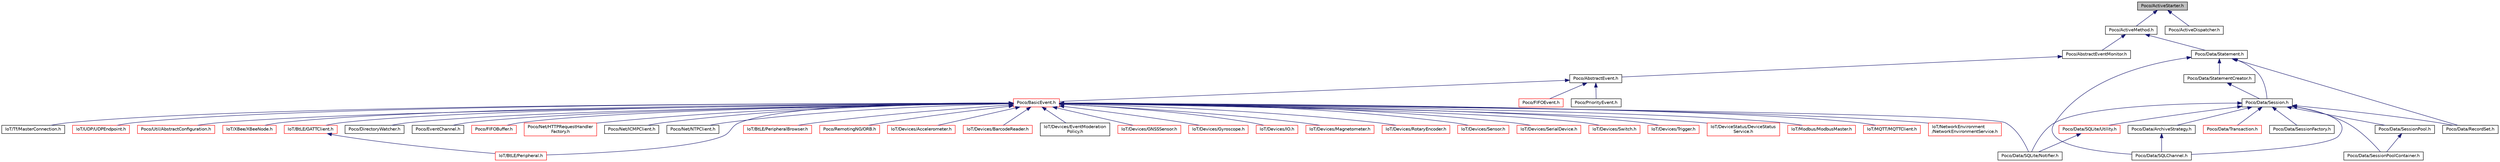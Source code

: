 digraph "Poco/ActiveStarter.h"
{
 // LATEX_PDF_SIZE
  edge [fontname="Helvetica",fontsize="10",labelfontname="Helvetica",labelfontsize="10"];
  node [fontname="Helvetica",fontsize="10",shape=record];
  Node1 [label="Poco/ActiveStarter.h",height=0.2,width=0.4,color="black", fillcolor="grey75", style="filled", fontcolor="black",tooltip=" "];
  Node1 -> Node2 [dir="back",color="midnightblue",fontsize="10",style="solid",fontname="Helvetica"];
  Node2 [label="Poco/ActiveMethod.h",height=0.2,width=0.4,color="black", fillcolor="white", style="filled",URL="$ActiveMethod_8h.html",tooltip=" "];
  Node2 -> Node3 [dir="back",color="midnightblue",fontsize="10",style="solid",fontname="Helvetica"];
  Node3 [label="Poco/AbstractEventMonitor.h",height=0.2,width=0.4,color="black", fillcolor="white", style="filled",URL="$AbstractEventMonitor_8h.html",tooltip=" "];
  Node3 -> Node4 [dir="back",color="midnightblue",fontsize="10",style="solid",fontname="Helvetica"];
  Node4 [label="Poco/AbstractEvent.h",height=0.2,width=0.4,color="black", fillcolor="white", style="filled",URL="$AbstractEvent_8h.html",tooltip=" "];
  Node4 -> Node5 [dir="back",color="midnightblue",fontsize="10",style="solid",fontname="Helvetica"];
  Node5 [label="Poco/BasicEvent.h",height=0.2,width=0.4,color="red", fillcolor="white", style="filled",URL="$BasicEvent_8h.html",tooltip=" "];
  Node5 -> Node6 [dir="back",color="midnightblue",fontsize="10",style="solid",fontname="Helvetica"];
  Node6 [label="IoT/BtLE/GATTClient.h",height=0.2,width=0.4,color="red", fillcolor="white", style="filled",URL="$GATTClient_8h.html",tooltip=" "];
  Node6 -> Node7 [dir="back",color="midnightblue",fontsize="10",style="solid",fontname="Helvetica"];
  Node7 [label="IoT/BtLE/Peripheral.h",height=0.2,width=0.4,color="red", fillcolor="white", style="filled",URL="$Peripheral_8h.html",tooltip=" "];
  Node5 -> Node7 [dir="back",color="midnightblue",fontsize="10",style="solid",fontname="Helvetica"];
  Node5 -> Node21 [dir="back",color="midnightblue",fontsize="10",style="solid",fontname="Helvetica"];
  Node21 [label="IoT/BtLE/PeripheralBrowser.h",height=0.2,width=0.4,color="red", fillcolor="white", style="filled",URL="$PeripheralBrowser_8h.html",tooltip=" "];
  Node5 -> Node29 [dir="back",color="midnightblue",fontsize="10",style="solid",fontname="Helvetica"];
  Node29 [label="Poco/RemotingNG/ORB.h",height=0.2,width=0.4,color="red", fillcolor="white", style="filled",URL="$ORB_8h.html",tooltip=" "];
  Node5 -> Node52 [dir="back",color="midnightblue",fontsize="10",style="solid",fontname="Helvetica"];
  Node52 [label="IoT/Devices/Accelerometer.h",height=0.2,width=0.4,color="red", fillcolor="white", style="filled",URL="$Accelerometer_8h.html",tooltip=" "];
  Node5 -> Node59 [dir="back",color="midnightblue",fontsize="10",style="solid",fontname="Helvetica"];
  Node59 [label="IoT/Devices/BarcodeReader.h",height=0.2,width=0.4,color="red", fillcolor="white", style="filled",URL="$BarcodeReader_8h.html",tooltip=" "];
  Node5 -> Node66 [dir="back",color="midnightblue",fontsize="10",style="solid",fontname="Helvetica"];
  Node66 [label="IoT/Devices/EventModeration\lPolicy.h",height=0.2,width=0.4,color="black", fillcolor="white", style="filled",URL="$EventModerationPolicy_8h.html",tooltip=" "];
  Node5 -> Node67 [dir="back",color="midnightblue",fontsize="10",style="solid",fontname="Helvetica"];
  Node67 [label="IoT/Devices/GNSSSensor.h",height=0.2,width=0.4,color="red", fillcolor="white", style="filled",URL="$GNSSSensor_8h.html",tooltip=" "];
  Node5 -> Node76 [dir="back",color="midnightblue",fontsize="10",style="solid",fontname="Helvetica"];
  Node76 [label="IoT/Devices/Gyroscope.h",height=0.2,width=0.4,color="red", fillcolor="white", style="filled",URL="$Gyroscope_8h.html",tooltip=" "];
  Node5 -> Node83 [dir="back",color="midnightblue",fontsize="10",style="solid",fontname="Helvetica"];
  Node83 [label="IoT/Devices/IO.h",height=0.2,width=0.4,color="red", fillcolor="white", style="filled",URL="$IO_8h.html",tooltip=" "];
  Node5 -> Node88 [dir="back",color="midnightblue",fontsize="10",style="solid",fontname="Helvetica"];
  Node88 [label="IoT/Devices/Magnetometer.h",height=0.2,width=0.4,color="red", fillcolor="white", style="filled",URL="$Magnetometer_8h.html",tooltip=" "];
  Node5 -> Node95 [dir="back",color="midnightblue",fontsize="10",style="solid",fontname="Helvetica"];
  Node95 [label="IoT/Devices/RotaryEncoder.h",height=0.2,width=0.4,color="red", fillcolor="white", style="filled",URL="$RotaryEncoder_8h.html",tooltip=" "];
  Node5 -> Node100 [dir="back",color="midnightblue",fontsize="10",style="solid",fontname="Helvetica"];
  Node100 [label="IoT/Devices/Sensor.h",height=0.2,width=0.4,color="red", fillcolor="white", style="filled",URL="$Sensor_8h.html",tooltip=" "];
  Node5 -> Node105 [dir="back",color="midnightblue",fontsize="10",style="solid",fontname="Helvetica"];
  Node105 [label="IoT/Devices/SerialDevice.h",height=0.2,width=0.4,color="red", fillcolor="white", style="filled",URL="$SerialDevice_8h.html",tooltip=" "];
  Node5 -> Node110 [dir="back",color="midnightblue",fontsize="10",style="solid",fontname="Helvetica"];
  Node110 [label="IoT/Devices/Switch.h",height=0.2,width=0.4,color="red", fillcolor="white", style="filled",URL="$Switch_8h.html",tooltip=" "];
  Node5 -> Node115 [dir="back",color="midnightblue",fontsize="10",style="solid",fontname="Helvetica"];
  Node115 [label="IoT/Devices/Trigger.h",height=0.2,width=0.4,color="red", fillcolor="white", style="filled",URL="$Trigger_8h.html",tooltip=" "];
  Node5 -> Node120 [dir="back",color="midnightblue",fontsize="10",style="solid",fontname="Helvetica"];
  Node120 [label="IoT/DeviceStatus/DeviceStatus\lService.h",height=0.2,width=0.4,color="red", fillcolor="white", style="filled",URL="$DeviceStatusService_8h.html",tooltip=" "];
  Node5 -> Node131 [dir="back",color="midnightblue",fontsize="10",style="solid",fontname="Helvetica"];
  Node131 [label="IoT/Modbus/ModbusMaster.h",height=0.2,width=0.4,color="red", fillcolor="white", style="filled",URL="$ModbusMaster_8h.html",tooltip=" "];
  Node5 -> Node193 [dir="back",color="midnightblue",fontsize="10",style="solid",fontname="Helvetica"];
  Node193 [label="IoT/MQTT/MQTTClient.h",height=0.2,width=0.4,color="red", fillcolor="white", style="filled",URL="$MQTTClient_8h.html",tooltip=" "];
  Node5 -> Node220 [dir="back",color="midnightblue",fontsize="10",style="solid",fontname="Helvetica"];
  Node220 [label="IoT/NetworkEnvironment\l/NetworkEnvironmentService.h",height=0.2,width=0.4,color="red", fillcolor="white", style="filled",URL="$NetworkEnvironmentService_8h.html",tooltip=" "];
  Node5 -> Node230 [dir="back",color="midnightblue",fontsize="10",style="solid",fontname="Helvetica"];
  Node230 [label="IoT/Tf/MasterConnection.h",height=0.2,width=0.4,color="black", fillcolor="white", style="filled",URL="$MasterConnection_8h.html",tooltip=" "];
  Node5 -> Node231 [dir="back",color="midnightblue",fontsize="10",style="solid",fontname="Helvetica"];
  Node231 [label="IoT/UDP/UDPEndpoint.h",height=0.2,width=0.4,color="red", fillcolor="white", style="filled",URL="$UDPEndpoint_8h.html",tooltip=" "];
  Node5 -> Node241 [dir="back",color="midnightblue",fontsize="10",style="solid",fontname="Helvetica"];
  Node241 [label="Poco/Util/AbstractConfiguration.h",height=0.2,width=0.4,color="red", fillcolor="white", style="filled",URL="$AbstractConfiguration_8h.html",tooltip=" "];
  Node5 -> Node287 [dir="back",color="midnightblue",fontsize="10",style="solid",fontname="Helvetica"];
  Node287 [label="IoT/XBee/XBeeNode.h",height=0.2,width=0.4,color="red", fillcolor="white", style="filled",URL="$XBeeNode_8h.html",tooltip=" "];
  Node5 -> Node325 [dir="back",color="midnightblue",fontsize="10",style="solid",fontname="Helvetica"];
  Node325 [label="Poco/Data/SQLite/Notifier.h",height=0.2,width=0.4,color="black", fillcolor="white", style="filled",URL="$Notifier_8h.html",tooltip=" "];
  Node5 -> Node326 [dir="back",color="midnightblue",fontsize="10",style="solid",fontname="Helvetica"];
  Node326 [label="Poco/DirectoryWatcher.h",height=0.2,width=0.4,color="black", fillcolor="white", style="filled",URL="$DirectoryWatcher_8h.html",tooltip=" "];
  Node5 -> Node327 [dir="back",color="midnightblue",fontsize="10",style="solid",fontname="Helvetica"];
  Node327 [label="Poco/EventChannel.h",height=0.2,width=0.4,color="black", fillcolor="white", style="filled",URL="$EventChannel_8h.html",tooltip=" "];
  Node5 -> Node328 [dir="back",color="midnightblue",fontsize="10",style="solid",fontname="Helvetica"];
  Node328 [label="Poco/FIFOBuffer.h",height=0.2,width=0.4,color="red", fillcolor="white", style="filled",URL="$FIFOBuffer_8h.html",tooltip=" "];
  Node5 -> Node372 [dir="back",color="midnightblue",fontsize="10",style="solid",fontname="Helvetica"];
  Node372 [label="Poco/Net/HTTPRequestHandler\lFactory.h",height=0.2,width=0.4,color="red", fillcolor="white", style="filled",URL="$HTTPRequestHandlerFactory_8h.html",tooltip=" "];
  Node5 -> Node374 [dir="back",color="midnightblue",fontsize="10",style="solid",fontname="Helvetica"];
  Node374 [label="Poco/Net/ICMPClient.h",height=0.2,width=0.4,color="black", fillcolor="white", style="filled",URL="$ICMPClient_8h.html",tooltip=" "];
  Node5 -> Node375 [dir="back",color="midnightblue",fontsize="10",style="solid",fontname="Helvetica"];
  Node375 [label="Poco/Net/NTPClient.h",height=0.2,width=0.4,color="black", fillcolor="white", style="filled",URL="$NTPClient_8h.html",tooltip=" "];
  Node4 -> Node377 [dir="back",color="midnightblue",fontsize="10",style="solid",fontname="Helvetica"];
  Node377 [label="Poco/FIFOEvent.h",height=0.2,width=0.4,color="red", fillcolor="white", style="filled",URL="$FIFOEvent_8h.html",tooltip=" "];
  Node4 -> Node392 [dir="back",color="midnightblue",fontsize="10",style="solid",fontname="Helvetica"];
  Node392 [label="Poco/PriorityEvent.h",height=0.2,width=0.4,color="black", fillcolor="white", style="filled",URL="$PriorityEvent_8h.html",tooltip=" "];
  Node2 -> Node393 [dir="back",color="midnightblue",fontsize="10",style="solid",fontname="Helvetica"];
  Node393 [label="Poco/Data/Statement.h",height=0.2,width=0.4,color="black", fillcolor="white", style="filled",URL="$Statement_8h.html",tooltip=" "];
  Node393 -> Node394 [dir="back",color="midnightblue",fontsize="10",style="solid",fontname="Helvetica"];
  Node394 [label="Poco/Data/Session.h",height=0.2,width=0.4,color="black", fillcolor="white", style="filled",URL="$Data_2Session_8h.html",tooltip=" "];
  Node394 -> Node395 [dir="back",color="midnightblue",fontsize="10",style="solid",fontname="Helvetica"];
  Node395 [label="Poco/Data/ArchiveStrategy.h",height=0.2,width=0.4,color="black", fillcolor="white", style="filled",URL="$Data_2ArchiveStrategy_8h.html",tooltip=" "];
  Node395 -> Node396 [dir="back",color="midnightblue",fontsize="10",style="solid",fontname="Helvetica"];
  Node396 [label="Poco/Data/SQLChannel.h",height=0.2,width=0.4,color="black", fillcolor="white", style="filled",URL="$SQLChannel_8h.html",tooltip=" "];
  Node394 -> Node397 [dir="back",color="midnightblue",fontsize="10",style="solid",fontname="Helvetica"];
  Node397 [label="Poco/Data/Transaction.h",height=0.2,width=0.4,color="red", fillcolor="white", style="filled",URL="$Transaction_8h.html",tooltip=" "];
  Node394 -> Node399 [dir="back",color="midnightblue",fontsize="10",style="solid",fontname="Helvetica"];
  Node399 [label="Poco/Data/RecordSet.h",height=0.2,width=0.4,color="black", fillcolor="white", style="filled",URL="$RecordSet_8h.html",tooltip=" "];
  Node394 -> Node400 [dir="back",color="midnightblue",fontsize="10",style="solid",fontname="Helvetica"];
  Node400 [label="Poco/Data/SessionFactory.h",height=0.2,width=0.4,color="black", fillcolor="white", style="filled",URL="$SessionFactory_8h.html",tooltip=" "];
  Node394 -> Node401 [dir="back",color="midnightblue",fontsize="10",style="solid",fontname="Helvetica"];
  Node401 [label="Poco/Data/SessionPool.h",height=0.2,width=0.4,color="black", fillcolor="white", style="filled",URL="$SessionPool_8h.html",tooltip=" "];
  Node401 -> Node402 [dir="back",color="midnightblue",fontsize="10",style="solid",fontname="Helvetica"];
  Node402 [label="Poco/Data/SessionPoolContainer.h",height=0.2,width=0.4,color="black", fillcolor="white", style="filled",URL="$SessionPoolContainer_8h.html",tooltip=" "];
  Node394 -> Node402 [dir="back",color="midnightblue",fontsize="10",style="solid",fontname="Helvetica"];
  Node394 -> Node396 [dir="back",color="midnightblue",fontsize="10",style="solid",fontname="Helvetica"];
  Node394 -> Node403 [dir="back",color="midnightblue",fontsize="10",style="solid",fontname="Helvetica"];
  Node403 [label="Poco/Data/SQLite/Utility.h",height=0.2,width=0.4,color="red", fillcolor="white", style="filled",URL="$Data_2SQLite_2Utility_8h.html",tooltip=" "];
  Node403 -> Node325 [dir="back",color="midnightblue",fontsize="10",style="solid",fontname="Helvetica"];
  Node394 -> Node325 [dir="back",color="midnightblue",fontsize="10",style="solid",fontname="Helvetica"];
  Node393 -> Node406 [dir="back",color="midnightblue",fontsize="10",style="solid",fontname="Helvetica"];
  Node406 [label="Poco/Data/StatementCreator.h",height=0.2,width=0.4,color="black", fillcolor="white", style="filled",URL="$StatementCreator_8h.html",tooltip=" "];
  Node406 -> Node394 [dir="back",color="midnightblue",fontsize="10",style="solid",fontname="Helvetica"];
  Node393 -> Node399 [dir="back",color="midnightblue",fontsize="10",style="solid",fontname="Helvetica"];
  Node393 -> Node396 [dir="back",color="midnightblue",fontsize="10",style="solid",fontname="Helvetica"];
  Node1 -> Node407 [dir="back",color="midnightblue",fontsize="10",style="solid",fontname="Helvetica"];
  Node407 [label="Poco/ActiveDispatcher.h",height=0.2,width=0.4,color="black", fillcolor="white", style="filled",URL="$ActiveDispatcher_8h.html",tooltip=" "];
}
